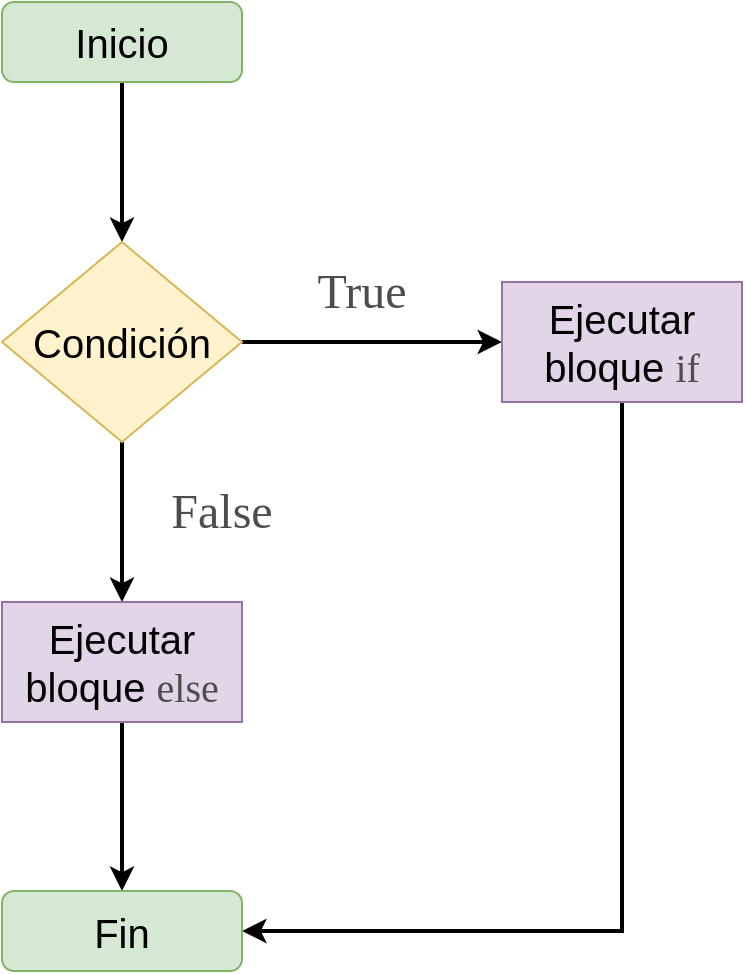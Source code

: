 <mxfile version="16.5.1" type="device"><diagram id="C5RBs43oDa-KdzZeNtuy" name="Page-1"><mxGraphModel dx="868" dy="553" grid="1" gridSize="10" guides="1" tooltips="1" connect="1" arrows="1" fold="1" page="1" pageScale="1" pageWidth="827" pageHeight="1169" math="0" shadow="0"><root><mxCell id="WIyWlLk6GJQsqaUBKTNV-0"/><mxCell id="WIyWlLk6GJQsqaUBKTNV-1" parent="WIyWlLk6GJQsqaUBKTNV-0"/><mxCell id="y1vitZbPhNJQQYThhLQG-5" value="" style="edgeStyle=orthogonalEdgeStyle;rounded=0;orthogonalLoop=1;jettySize=auto;html=1;fontFamily=Helvetica;fontSize=20;fontColor=#000000;strokeWidth=2;" edge="1" parent="WIyWlLk6GJQsqaUBKTNV-1" source="y1vitZbPhNJQQYThhLQG-2" target="y1vitZbPhNJQQYThhLQG-3"><mxGeometry relative="1" as="geometry"/></mxCell><mxCell id="y1vitZbPhNJQQYThhLQG-2" value="&lt;font face=&quot;Helvetica&quot; color=&quot;#000000&quot;&gt;Inicio&lt;/font&gt;" style="rounded=1;whiteSpace=wrap;html=1;fontFamily=Cascadia Code;fontSource=https%3A%2F%2Ffonts.googleapis.com%2Fcss%3Ffamily%3DCascadia%2BCode;fontSize=20;fillColor=#d5e8d4;strokeColor=#82b366;" vertex="1" parent="WIyWlLk6GJQsqaUBKTNV-1"><mxGeometry x="220" y="120" width="120" height="40" as="geometry"/></mxCell><mxCell id="y1vitZbPhNJQQYThhLQG-7" style="edgeStyle=orthogonalEdgeStyle;rounded=0;orthogonalLoop=1;jettySize=auto;html=1;entryX=0;entryY=0.5;entryDx=0;entryDy=0;fontFamily=Cascadia Code;fontSource=https%3A%2F%2Ffonts.googleapis.com%2Fcss%3Ffamily%3DCascadia%2BCode;fontSize=20;fontColor=#4D4D4D;strokeWidth=2;" edge="1" parent="WIyWlLk6GJQsqaUBKTNV-1" source="y1vitZbPhNJQQYThhLQG-3" target="y1vitZbPhNJQQYThhLQG-6"><mxGeometry relative="1" as="geometry"/></mxCell><mxCell id="y1vitZbPhNJQQYThhLQG-12" style="edgeStyle=orthogonalEdgeStyle;rounded=0;orthogonalLoop=1;jettySize=auto;html=1;exitX=0.5;exitY=1;exitDx=0;exitDy=0;fontFamily=Cascadia Code;fontSource=https%3A%2F%2Ffonts.googleapis.com%2Fcss%3Ffamily%3DCascadia%2BCode;fontSize=20;fontColor=#4D4D4D;strokeWidth=2;" edge="1" parent="WIyWlLk6GJQsqaUBKTNV-1" source="y1vitZbPhNJQQYThhLQG-3" target="y1vitZbPhNJQQYThhLQG-11"><mxGeometry relative="1" as="geometry"/></mxCell><mxCell id="y1vitZbPhNJQQYThhLQG-3" value="&lt;font face=&quot;Helvetica&quot; color=&quot;#000000&quot;&gt;Condición&lt;/font&gt;" style="rhombus;whiteSpace=wrap;html=1;fontFamily=Cascadia Code;fontSource=https%3A%2F%2Ffonts.googleapis.com%2Fcss%3Ffamily%3DCascadia%2BCode;fontSize=20;fillColor=#fff2cc;strokeColor=#d6b656;" vertex="1" parent="WIyWlLk6GJQsqaUBKTNV-1"><mxGeometry x="220" y="240" width="120" height="100" as="geometry"/></mxCell><mxCell id="y1vitZbPhNJQQYThhLQG-16" style="edgeStyle=orthogonalEdgeStyle;rounded=0;orthogonalLoop=1;jettySize=auto;html=1;exitX=0.5;exitY=1;exitDx=0;exitDy=0;entryX=1;entryY=0.5;entryDx=0;entryDy=0;fontFamily=Cascadia Code;fontSource=https%3A%2F%2Ffonts.googleapis.com%2Fcss%3Ffamily%3DCascadia%2BCode;fontSize=20;fontColor=#4D4D4D;endArrow=classic;endFill=1;strokeWidth=2;" edge="1" parent="WIyWlLk6GJQsqaUBKTNV-1" source="y1vitZbPhNJQQYThhLQG-6" target="y1vitZbPhNJQQYThhLQG-14"><mxGeometry relative="1" as="geometry"/></mxCell><mxCell id="y1vitZbPhNJQQYThhLQG-6" value="Ejecutar bloque &lt;font face=&quot;Cascadia Code&quot; data-font-src=&quot;https://fonts.googleapis.com/css?family=Cascadia+Code&quot; color=&quot;#4d4d4d&quot;&gt;if&lt;/font&gt;" style="rounded=0;whiteSpace=wrap;html=1;fontFamily=Helvetica;fontSize=20;fillColor=#e1d5e7;strokeColor=#9673a6;" vertex="1" parent="WIyWlLk6GJQsqaUBKTNV-1"><mxGeometry x="470" y="260" width="120" height="60" as="geometry"/></mxCell><mxCell id="y1vitZbPhNJQQYThhLQG-8" value="&lt;font style=&quot;font-size: 24px&quot;&gt;True&lt;/font&gt;" style="text;html=1;strokeColor=none;fillColor=none;align=center;verticalAlign=middle;whiteSpace=wrap;rounded=0;fontFamily=Cascadia Code;fontSource=https%3A%2F%2Ffonts.googleapis.com%2Fcss%3Ffamily%3DCascadia%2BCode;fontSize=20;fontColor=#4D4D4D;" vertex="1" parent="WIyWlLk6GJQsqaUBKTNV-1"><mxGeometry x="370" y="250" width="60" height="30" as="geometry"/></mxCell><mxCell id="y1vitZbPhNJQQYThhLQG-15" style="edgeStyle=orthogonalEdgeStyle;rounded=0;orthogonalLoop=1;jettySize=auto;html=1;exitX=0.5;exitY=1;exitDx=0;exitDy=0;entryX=0.5;entryY=0;entryDx=0;entryDy=0;fontFamily=Cascadia Code;fontSource=https%3A%2F%2Ffonts.googleapis.com%2Fcss%3Ffamily%3DCascadia%2BCode;fontSize=20;fontColor=#4D4D4D;strokeWidth=2;" edge="1" parent="WIyWlLk6GJQsqaUBKTNV-1" source="y1vitZbPhNJQQYThhLQG-11" target="y1vitZbPhNJQQYThhLQG-14"><mxGeometry relative="1" as="geometry"/></mxCell><mxCell id="y1vitZbPhNJQQYThhLQG-11" value="Ejecutar bloque &lt;font face=&quot;Cascadia Code&quot; data-font-src=&quot;https://fonts.googleapis.com/css?family=Cascadia+Code&quot; color=&quot;#4d4d4d&quot;&gt;else&lt;/font&gt;" style="rounded=0;whiteSpace=wrap;html=1;fontFamily=Helvetica;fontSize=20;fillColor=#e1d5e7;strokeColor=#9673a6;" vertex="1" parent="WIyWlLk6GJQsqaUBKTNV-1"><mxGeometry x="220" y="420" width="120" height="60" as="geometry"/></mxCell><mxCell id="y1vitZbPhNJQQYThhLQG-14" value="&lt;font face=&quot;Helvetica&quot; color=&quot;#000000&quot;&gt;Fin&lt;/font&gt;" style="rounded=1;whiteSpace=wrap;html=1;fontFamily=Cascadia Code;fontSource=https%3A%2F%2Ffonts.googleapis.com%2Fcss%3Ffamily%3DCascadia%2BCode;fontSize=20;fillColor=#d5e8d4;strokeColor=#82b366;" vertex="1" parent="WIyWlLk6GJQsqaUBKTNV-1"><mxGeometry x="220" y="564.5" width="120" height="40" as="geometry"/></mxCell><mxCell id="y1vitZbPhNJQQYThhLQG-17" value="&lt;font style=&quot;font-size: 24px&quot;&gt;False&lt;/font&gt;" style="text;html=1;strokeColor=none;fillColor=none;align=center;verticalAlign=middle;whiteSpace=wrap;rounded=0;fontFamily=Cascadia Code;fontSource=https%3A%2F%2Ffonts.googleapis.com%2Fcss%3Ffamily%3DCascadia%2BCode;fontSize=20;fontColor=#4D4D4D;" vertex="1" parent="WIyWlLk6GJQsqaUBKTNV-1"><mxGeometry x="300" y="360" width="60" height="30" as="geometry"/></mxCell></root></mxGraphModel></diagram></mxfile>